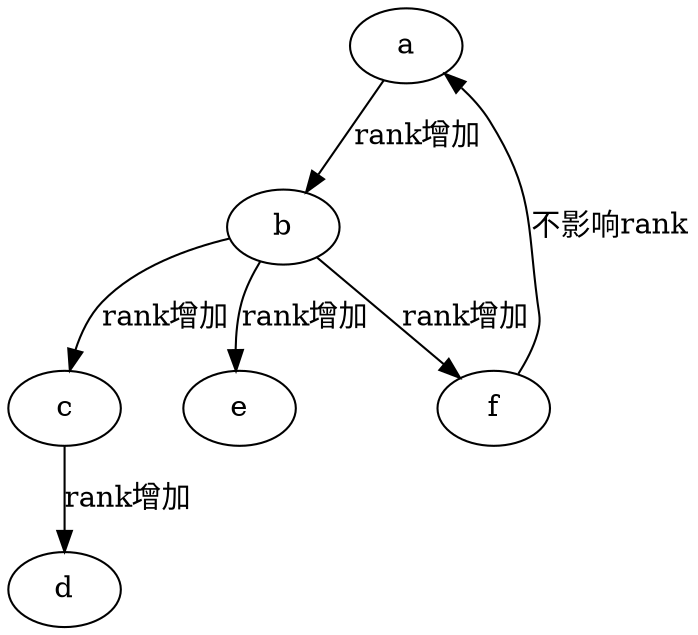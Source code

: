 digraph rank{
a -> b -> c -> d [label = "rank增加"];
b -> {e f} [label = "rank增加"];
f -> a [label = "不影响rank"];
}